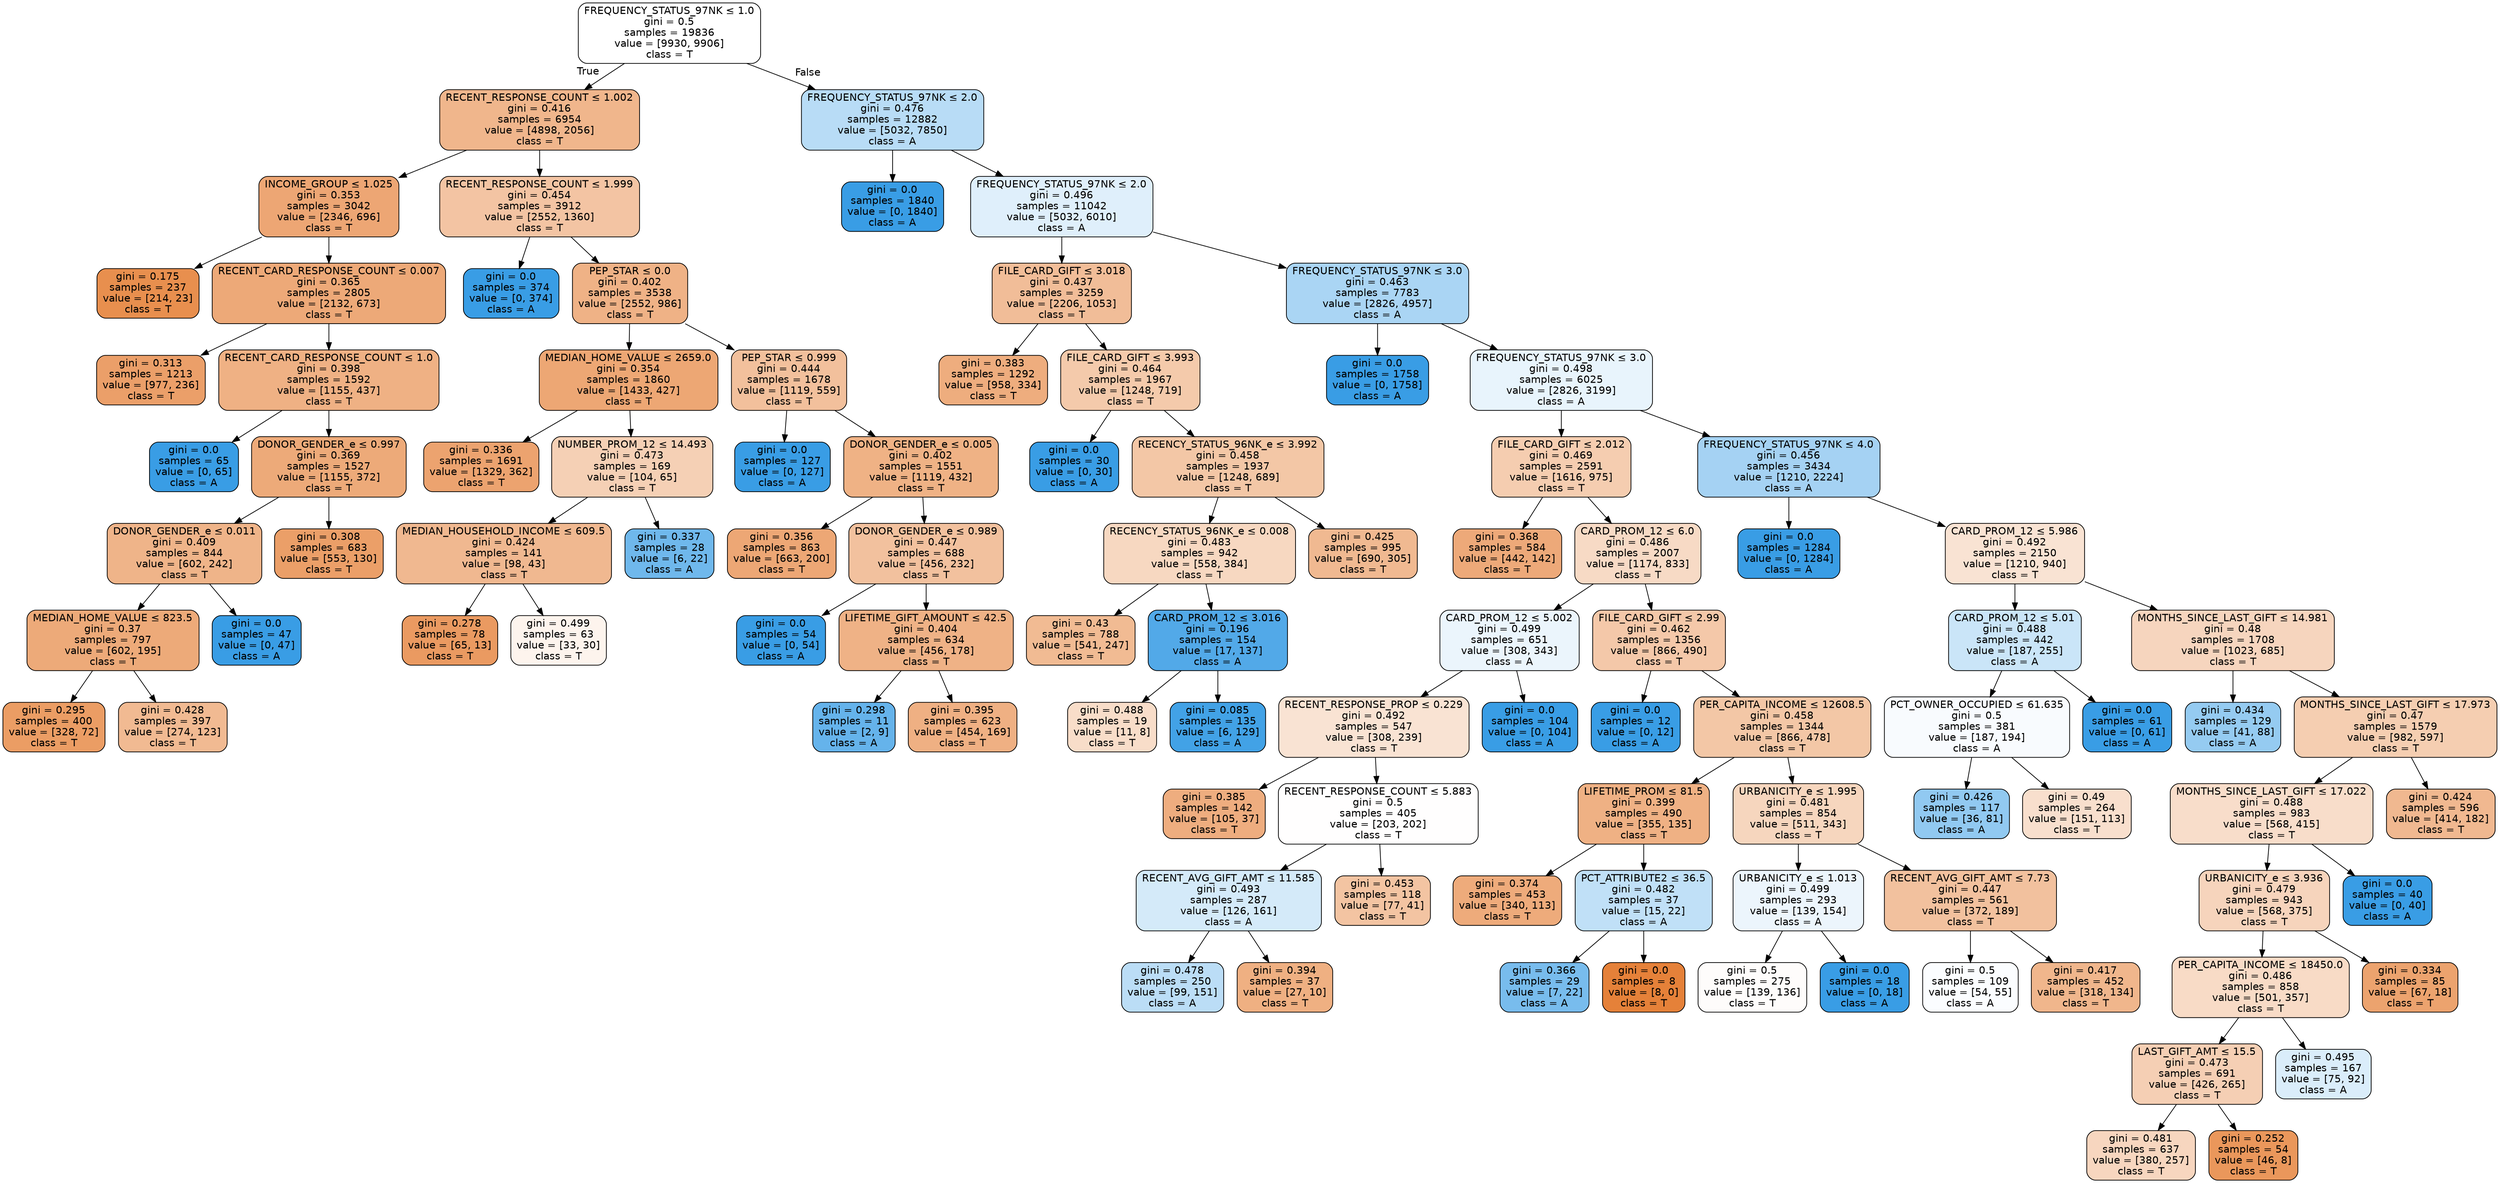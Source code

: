 digraph Tree {
node [shape=box, style="filled, rounded", color="black", fontname=helvetica] ;
edge [fontname=helvetica] ;
0 [label=<FREQUENCY_STATUS_97NK &le; 1.0<br/>gini = 0.5<br/>samples = 19836<br/>value = [9930, 9906]<br/>class = T>, fillcolor="#ffffff"] ;
1 [label=<RECENT_RESPONSE_COUNT &le; 1.002<br/>gini = 0.416<br/>samples = 6954<br/>value = [4898, 2056]<br/>class = T>, fillcolor="#f0b68c"] ;
0 -> 1 [labeldistance=2.5, labelangle=45, headlabel="True"] ;
13 [label=<INCOME_GROUP &le; 1.025<br/>gini = 0.353<br/>samples = 3042<br/>value = [2346, 696]<br/>class = T>, fillcolor="#eda674"] ;
1 -> 13 ;
61 [label=<gini = 0.175<br/>samples = 237<br/>value = [214, 23]<br/>class = T>, fillcolor="#e88f4e"] ;
13 -> 61 ;
62 [label=<RECENT_CARD_RESPONSE_COUNT &le; 0.007<br/>gini = 0.365<br/>samples = 2805<br/>value = [2132, 673]<br/>class = T>, fillcolor="#eda978"] ;
13 -> 62 ;
63 [label=<gini = 0.313<br/>samples = 1213<br/>value = [977, 236]<br/>class = T>, fillcolor="#eb9f69"] ;
62 -> 63 ;
64 [label=<RECENT_CARD_RESPONSE_COUNT &le; 1.0<br/>gini = 0.398<br/>samples = 1592<br/>value = [1155, 437]<br/>class = T>, fillcolor="#efb184"] ;
62 -> 64 ;
65 [label=<gini = 0.0<br/>samples = 65<br/>value = [0, 65]<br/>class = A>, fillcolor="#399de5"] ;
64 -> 65 ;
66 [label=<DONOR_GENDER_e &le; 0.997<br/>gini = 0.369<br/>samples = 1527<br/>value = [1155, 372]<br/>class = T>, fillcolor="#edaa79"] ;
64 -> 66 ;
83 [label=<DONOR_GENDER_e &le; 0.011<br/>gini = 0.409<br/>samples = 844<br/>value = [602, 242]<br/>class = T>, fillcolor="#efb489"] ;
66 -> 83 ;
85 [label=<MEDIAN_HOME_VALUE &le; 823.5<br/>gini = 0.37<br/>samples = 797<br/>value = [602, 195]<br/>class = T>, fillcolor="#edaa79"] ;
83 -> 85 ;
87 [label=<gini = 0.295<br/>samples = 400<br/>value = [328, 72]<br/>class = T>, fillcolor="#eb9d64"] ;
85 -> 87 ;
88 [label=<gini = 0.428<br/>samples = 397<br/>value = [274, 123]<br/>class = T>, fillcolor="#f1ba92"] ;
85 -> 88 ;
86 [label=<gini = 0.0<br/>samples = 47<br/>value = [0, 47]<br/>class = A>, fillcolor="#399de5"] ;
83 -> 86 ;
84 [label=<gini = 0.308<br/>samples = 683<br/>value = [553, 130]<br/>class = T>, fillcolor="#eb9f68"] ;
66 -> 84 ;
14 [label=<RECENT_RESPONSE_COUNT &le; 1.999<br/>gini = 0.454<br/>samples = 3912<br/>value = [2552, 1360]<br/>class = T>, fillcolor="#f3c4a3"] ;
1 -> 14 ;
15 [label=<gini = 0.0<br/>samples = 374<br/>value = [0, 374]<br/>class = A>, fillcolor="#399de5"] ;
14 -> 15 ;
16 [label=<PEP_STAR &le; 0.0<br/>gini = 0.402<br/>samples = 3538<br/>value = [2552, 986]<br/>class = T>, fillcolor="#efb286"] ;
14 -> 16 ;
29 [label=<MEDIAN_HOME_VALUE &le; 2659.0<br/>gini = 0.354<br/>samples = 1860<br/>value = [1433, 427]<br/>class = T>, fillcolor="#eda774"] ;
16 -> 29 ;
57 [label=<gini = 0.336<br/>samples = 1691<br/>value = [1329, 362]<br/>class = T>, fillcolor="#eca36f"] ;
29 -> 57 ;
58 [label=<NUMBER_PROM_12 &le; 14.493<br/>gini = 0.473<br/>samples = 169<br/>value = [104, 65]<br/>class = T>, fillcolor="#f5d0b5"] ;
29 -> 58 ;
59 [label=<MEDIAN_HOUSEHOLD_INCOME &le; 609.5<br/>gini = 0.424<br/>samples = 141<br/>value = [98, 43]<br/>class = T>, fillcolor="#f0b890"] ;
58 -> 59 ;
89 [label=<gini = 0.278<br/>samples = 78<br/>value = [65, 13]<br/>class = T>, fillcolor="#ea9a61"] ;
59 -> 89 ;
90 [label=<gini = 0.499<br/>samples = 63<br/>value = [33, 30]<br/>class = T>, fillcolor="#fdf4ed"] ;
59 -> 90 ;
60 [label=<gini = 0.337<br/>samples = 28<br/>value = [6, 22]<br/>class = A>, fillcolor="#6fb8ec"] ;
58 -> 60 ;
30 [label=<PEP_STAR &le; 0.999<br/>gini = 0.444<br/>samples = 1678<br/>value = [1119, 559]<br/>class = T>, fillcolor="#f2c09c"] ;
16 -> 30 ;
31 [label=<gini = 0.0<br/>samples = 127<br/>value = [0, 127]<br/>class = A>, fillcolor="#399de5"] ;
30 -> 31 ;
32 [label=<DONOR_GENDER_e &le; 0.005<br/>gini = 0.402<br/>samples = 1551<br/>value = [1119, 432]<br/>class = T>, fillcolor="#efb285"] ;
30 -> 32 ;
69 [label=<gini = 0.356<br/>samples = 863<br/>value = [663, 200]<br/>class = T>, fillcolor="#eda775"] ;
32 -> 69 ;
70 [label=<DONOR_GENDER_e &le; 0.989<br/>gini = 0.447<br/>samples = 688<br/>value = [456, 232]<br/>class = T>, fillcolor="#f2c19e"] ;
32 -> 70 ;
71 [label=<gini = 0.0<br/>samples = 54<br/>value = [0, 54]<br/>class = A>, fillcolor="#399de5"] ;
70 -> 71 ;
72 [label=<LIFETIME_GIFT_AMOUNT &le; 42.5<br/>gini = 0.404<br/>samples = 634<br/>value = [456, 178]<br/>class = T>, fillcolor="#efb286"] ;
70 -> 72 ;
91 [label=<gini = 0.298<br/>samples = 11<br/>value = [2, 9]<br/>class = A>, fillcolor="#65b3eb"] ;
72 -> 91 ;
92 [label=<gini = 0.395<br/>samples = 623<br/>value = [454, 169]<br/>class = T>, fillcolor="#efb083"] ;
72 -> 92 ;
2 [label=<FREQUENCY_STATUS_97NK &le; 2.0<br/>gini = 0.476<br/>samples = 12882<br/>value = [5032, 7850]<br/>class = A>, fillcolor="#b8dcf6"] ;
0 -> 2 [labeldistance=2.5, labelangle=-45, headlabel="False"] ;
3 [label=<gini = 0.0<br/>samples = 1840<br/>value = [0, 1840]<br/>class = A>, fillcolor="#399de5"] ;
2 -> 3 ;
4 [label=<FREQUENCY_STATUS_97NK &le; 2.0<br/>gini = 0.496<br/>samples = 11042<br/>value = [5032, 6010]<br/>class = A>, fillcolor="#dfeffb"] ;
2 -> 4 ;
5 [label=<FILE_CARD_GIFT &le; 3.018<br/>gini = 0.437<br/>samples = 3259<br/>value = [2206, 1053]<br/>class = T>, fillcolor="#f1bd98"] ;
4 -> 5 ;
33 [label=<gini = 0.383<br/>samples = 1292<br/>value = [958, 334]<br/>class = T>, fillcolor="#eead7e"] ;
5 -> 33 ;
34 [label=<FILE_CARD_GIFT &le; 3.993<br/>gini = 0.464<br/>samples = 1967<br/>value = [1248, 719]<br/>class = T>, fillcolor="#f4caab"] ;
5 -> 34 ;
35 [label=<gini = 0.0<br/>samples = 30<br/>value = [0, 30]<br/>class = A>, fillcolor="#399de5"] ;
34 -> 35 ;
36 [label=<RECENCY_STATUS_96NK_e &le; 3.992<br/>gini = 0.458<br/>samples = 1937<br/>value = [1248, 689]<br/>class = T>, fillcolor="#f3c7a6"] ;
34 -> 36 ;
45 [label=<RECENCY_STATUS_96NK_e &le; 0.008<br/>gini = 0.483<br/>samples = 942<br/>value = [558, 384]<br/>class = T>, fillcolor="#f7d8c1"] ;
36 -> 45 ;
47 [label=<gini = 0.43<br/>samples = 788<br/>value = [541, 247]<br/>class = T>, fillcolor="#f1bb93"] ;
45 -> 47 ;
48 [label=<CARD_PROM_12 &le; 3.016<br/>gini = 0.196<br/>samples = 154<br/>value = [17, 137]<br/>class = A>, fillcolor="#52a9e8"] ;
45 -> 48 ;
55 [label=<gini = 0.488<br/>samples = 19<br/>value = [11, 8]<br/>class = T>, fillcolor="#f8ddc9"] ;
48 -> 55 ;
56 [label=<gini = 0.085<br/>samples = 135<br/>value = [6, 129]<br/>class = A>, fillcolor="#42a2e6"] ;
48 -> 56 ;
46 [label=<gini = 0.425<br/>samples = 995<br/>value = [690, 305]<br/>class = T>, fillcolor="#f0b991"] ;
36 -> 46 ;
6 [label=<FREQUENCY_STATUS_97NK &le; 3.0<br/>gini = 0.463<br/>samples = 7783<br/>value = [2826, 4957]<br/>class = A>, fillcolor="#aad5f4"] ;
4 -> 6 ;
7 [label=<gini = 0.0<br/>samples = 1758<br/>value = [0, 1758]<br/>class = A>, fillcolor="#399de5"] ;
6 -> 7 ;
8 [label=<FREQUENCY_STATUS_97NK &le; 3.0<br/>gini = 0.498<br/>samples = 6025<br/>value = [2826, 3199]<br/>class = A>, fillcolor="#e8f4fc"] ;
6 -> 8 ;
9 [label=<FILE_CARD_GIFT &le; 2.012<br/>gini = 0.469<br/>samples = 2591<br/>value = [1616, 975]<br/>class = T>, fillcolor="#f5cdb0"] ;
8 -> 9 ;
17 [label=<gini = 0.368<br/>samples = 584<br/>value = [442, 142]<br/>class = T>, fillcolor="#eda979"] ;
9 -> 17 ;
18 [label=<CARD_PROM_12 &le; 6.0<br/>gini = 0.486<br/>samples = 2007<br/>value = [1174, 833]<br/>class = T>, fillcolor="#f7dac5"] ;
9 -> 18 ;
19 [label=<CARD_PROM_12 &le; 5.002<br/>gini = 0.499<br/>samples = 651<br/>value = [308, 343]<br/>class = A>, fillcolor="#ebf5fc"] ;
18 -> 19 ;
21 [label=<RECENT_RESPONSE_PROP &le; 0.229<br/>gini = 0.492<br/>samples = 547<br/>value = [308, 239]<br/>class = T>, fillcolor="#f9e3d3"] ;
19 -> 21 ;
37 [label=<gini = 0.385<br/>samples = 142<br/>value = [105, 37]<br/>class = T>, fillcolor="#eead7f"] ;
21 -> 37 ;
38 [label=<RECENT_RESPONSE_COUNT &le; 5.883<br/>gini = 0.5<br/>samples = 405<br/>value = [203, 202]<br/>class = T>, fillcolor="#fffefe"] ;
21 -> 38 ;
75 [label=<RECENT_AVG_GIFT_AMT &le; 11.585<br/>gini = 0.493<br/>samples = 287<br/>value = [126, 161]<br/>class = A>, fillcolor="#d4eaf9"] ;
38 -> 75 ;
81 [label=<gini = 0.478<br/>samples = 250<br/>value = [99, 151]<br/>class = A>, fillcolor="#bbddf6"] ;
75 -> 81 ;
82 [label=<gini = 0.394<br/>samples = 37<br/>value = [27, 10]<br/>class = T>, fillcolor="#efb082"] ;
75 -> 82 ;
76 [label=<gini = 0.453<br/>samples = 118<br/>value = [77, 41]<br/>class = T>, fillcolor="#f3c4a2"] ;
38 -> 76 ;
22 [label=<gini = 0.0<br/>samples = 104<br/>value = [0, 104]<br/>class = A>, fillcolor="#399de5"] ;
19 -> 22 ;
20 [label=<FILE_CARD_GIFT &le; 2.99<br/>gini = 0.462<br/>samples = 1356<br/>value = [866, 490]<br/>class = T>, fillcolor="#f4c8a9"] ;
18 -> 20 ;
49 [label=<gini = 0.0<br/>samples = 12<br/>value = [0, 12]<br/>class = A>, fillcolor="#399de5"] ;
20 -> 49 ;
50 [label=<PER_CAPITA_INCOME &le; 12608.5<br/>gini = 0.458<br/>samples = 1344<br/>value = [866, 478]<br/>class = T>, fillcolor="#f3c7a6"] ;
20 -> 50 ;
51 [label=<LIFETIME_PROM &le; 81.5<br/>gini = 0.399<br/>samples = 490<br/>value = [355, 135]<br/>class = T>, fillcolor="#efb184"] ;
50 -> 51 ;
73 [label=<gini = 0.374<br/>samples = 453<br/>value = [340, 113]<br/>class = T>, fillcolor="#eeab7b"] ;
51 -> 73 ;
74 [label=<PCT_ATTRIBUTE2 &le; 36.5<br/>gini = 0.482<br/>samples = 37<br/>value = [15, 22]<br/>class = A>, fillcolor="#c0e0f7"] ;
51 -> 74 ;
79 [label=<gini = 0.366<br/>samples = 29<br/>value = [7, 22]<br/>class = A>, fillcolor="#78bced"] ;
74 -> 79 ;
80 [label=<gini = 0.0<br/>samples = 8<br/>value = [8, 0]<br/>class = T>, fillcolor="#e58139"] ;
74 -> 80 ;
52 [label=<URBANICITY_e &le; 1.995<br/>gini = 0.481<br/>samples = 854<br/>value = [511, 343]<br/>class = T>, fillcolor="#f6d6be"] ;
50 -> 52 ;
53 [label=<URBANICITY_e &le; 1.013<br/>gini = 0.499<br/>samples = 293<br/>value = [139, 154]<br/>class = A>, fillcolor="#ecf5fc"] ;
52 -> 53 ;
67 [label=<gini = 0.5<br/>samples = 275<br/>value = [139, 136]<br/>class = T>, fillcolor="#fefcfb"] ;
53 -> 67 ;
68 [label=<gini = 0.0<br/>samples = 18<br/>value = [0, 18]<br/>class = A>, fillcolor="#399de5"] ;
53 -> 68 ;
54 [label=<RECENT_AVG_GIFT_AMT &le; 7.73<br/>gini = 0.447<br/>samples = 561<br/>value = [372, 189]<br/>class = T>, fillcolor="#f2c19e"] ;
52 -> 54 ;
77 [label=<gini = 0.5<br/>samples = 109<br/>value = [54, 55]<br/>class = A>, fillcolor="#fbfdff"] ;
54 -> 77 ;
78 [label=<gini = 0.417<br/>samples = 452<br/>value = [318, 134]<br/>class = T>, fillcolor="#f0b68c"] ;
54 -> 78 ;
10 [label=<FREQUENCY_STATUS_97NK &le; 4.0<br/>gini = 0.456<br/>samples = 3434<br/>value = [1210, 2224]<br/>class = A>, fillcolor="#a5d2f3"] ;
8 -> 10 ;
11 [label=<gini = 0.0<br/>samples = 1284<br/>value = [0, 1284]<br/>class = A>, fillcolor="#399de5"] ;
10 -> 11 ;
12 [label=<CARD_PROM_12 &le; 5.986<br/>gini = 0.492<br/>samples = 2150<br/>value = [1210, 940]<br/>class = T>, fillcolor="#f9e3d3"] ;
10 -> 12 ;
23 [label=<CARD_PROM_12 &le; 5.01<br/>gini = 0.488<br/>samples = 442<br/>value = [187, 255]<br/>class = A>, fillcolor="#cae5f8"] ;
12 -> 23 ;
25 [label=<PCT_OWNER_OCCUPIED &le; 61.635<br/>gini = 0.5<br/>samples = 381<br/>value = [187, 194]<br/>class = A>, fillcolor="#f8fbfe"] ;
23 -> 25 ;
39 [label=<gini = 0.426<br/>samples = 117<br/>value = [36, 81]<br/>class = A>, fillcolor="#91c9f1"] ;
25 -> 39 ;
40 [label=<gini = 0.49<br/>samples = 264<br/>value = [151, 113]<br/>class = T>, fillcolor="#f8dfcd"] ;
25 -> 40 ;
26 [label=<gini = 0.0<br/>samples = 61<br/>value = [0, 61]<br/>class = A>, fillcolor="#399de5"] ;
23 -> 26 ;
24 [label=<MONTHS_SINCE_LAST_GIFT &le; 14.981<br/>gini = 0.48<br/>samples = 1708<br/>value = [1023, 685]<br/>class = T>, fillcolor="#f6d5be"] ;
12 -> 24 ;
27 [label=<gini = 0.434<br/>samples = 129<br/>value = [41, 88]<br/>class = A>, fillcolor="#95cbf1"] ;
24 -> 27 ;
28 [label=<MONTHS_SINCE_LAST_GIFT &le; 17.973<br/>gini = 0.47<br/>samples = 1579<br/>value = [982, 597]<br/>class = T>, fillcolor="#f5ceb1"] ;
24 -> 28 ;
41 [label=<MONTHS_SINCE_LAST_GIFT &le; 17.022<br/>gini = 0.488<br/>samples = 983<br/>value = [568, 415]<br/>class = T>, fillcolor="#f8ddca"] ;
28 -> 41 ;
43 [label=<URBANICITY_e &le; 3.936<br/>gini = 0.479<br/>samples = 943<br/>value = [568, 375]<br/>class = T>, fillcolor="#f6d4bc"] ;
41 -> 43 ;
93 [label=<PER_CAPITA_INCOME &le; 18450.0<br/>gini = 0.486<br/>samples = 858<br/>value = [501, 357]<br/>class = T>, fillcolor="#f8dbc6"] ;
43 -> 93 ;
95 [label=<LAST_GIFT_AMT &le; 15.5<br/>gini = 0.473<br/>samples = 691<br/>value = [426, 265]<br/>class = T>, fillcolor="#f5cfb4"] ;
93 -> 95 ;
97 [label=<gini = 0.481<br/>samples = 637<br/>value = [380, 257]<br/>class = T>, fillcolor="#f7d6bf"] ;
95 -> 97 ;
98 [label=<gini = 0.252<br/>samples = 54<br/>value = [46, 8]<br/>class = T>, fillcolor="#ea975b"] ;
95 -> 98 ;
96 [label=<gini = 0.495<br/>samples = 167<br/>value = [75, 92]<br/>class = A>, fillcolor="#daedfa"] ;
93 -> 96 ;
94 [label=<gini = 0.334<br/>samples = 85<br/>value = [67, 18]<br/>class = T>, fillcolor="#eca36e"] ;
43 -> 94 ;
44 [label=<gini = 0.0<br/>samples = 40<br/>value = [0, 40]<br/>class = A>, fillcolor="#399de5"] ;
41 -> 44 ;
42 [label=<gini = 0.424<br/>samples = 596<br/>value = [414, 182]<br/>class = T>, fillcolor="#f0b890"] ;
28 -> 42 ;
}